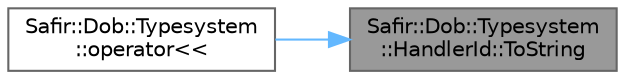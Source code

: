 digraph "Safir::Dob::Typesystem::HandlerId::ToString"
{
 // LATEX_PDF_SIZE
  bgcolor="transparent";
  edge [fontname=Helvetica,fontsize=10,labelfontname=Helvetica,labelfontsize=10];
  node [fontname=Helvetica,fontsize=10,shape=box,height=0.2,width=0.4];
  rankdir="RL";
  Node1 [label="Safir::Dob::Typesystem\l::HandlerId::ToString",height=0.2,width=0.4,color="gray40", fillcolor="grey60", style="filled", fontcolor="black",tooltip="Return a string representation of the handler id."];
  Node1 -> Node2 [dir="back",color="steelblue1",style="solid"];
  Node2 [label="Safir::Dob::Typesystem\l::operator\<\<",height=0.2,width=0.4,color="grey40", fillcolor="white", style="filled",URL="$a00398.html#aa5fa71a116c2f3894002e7a89d299539",tooltip=" "];
}
